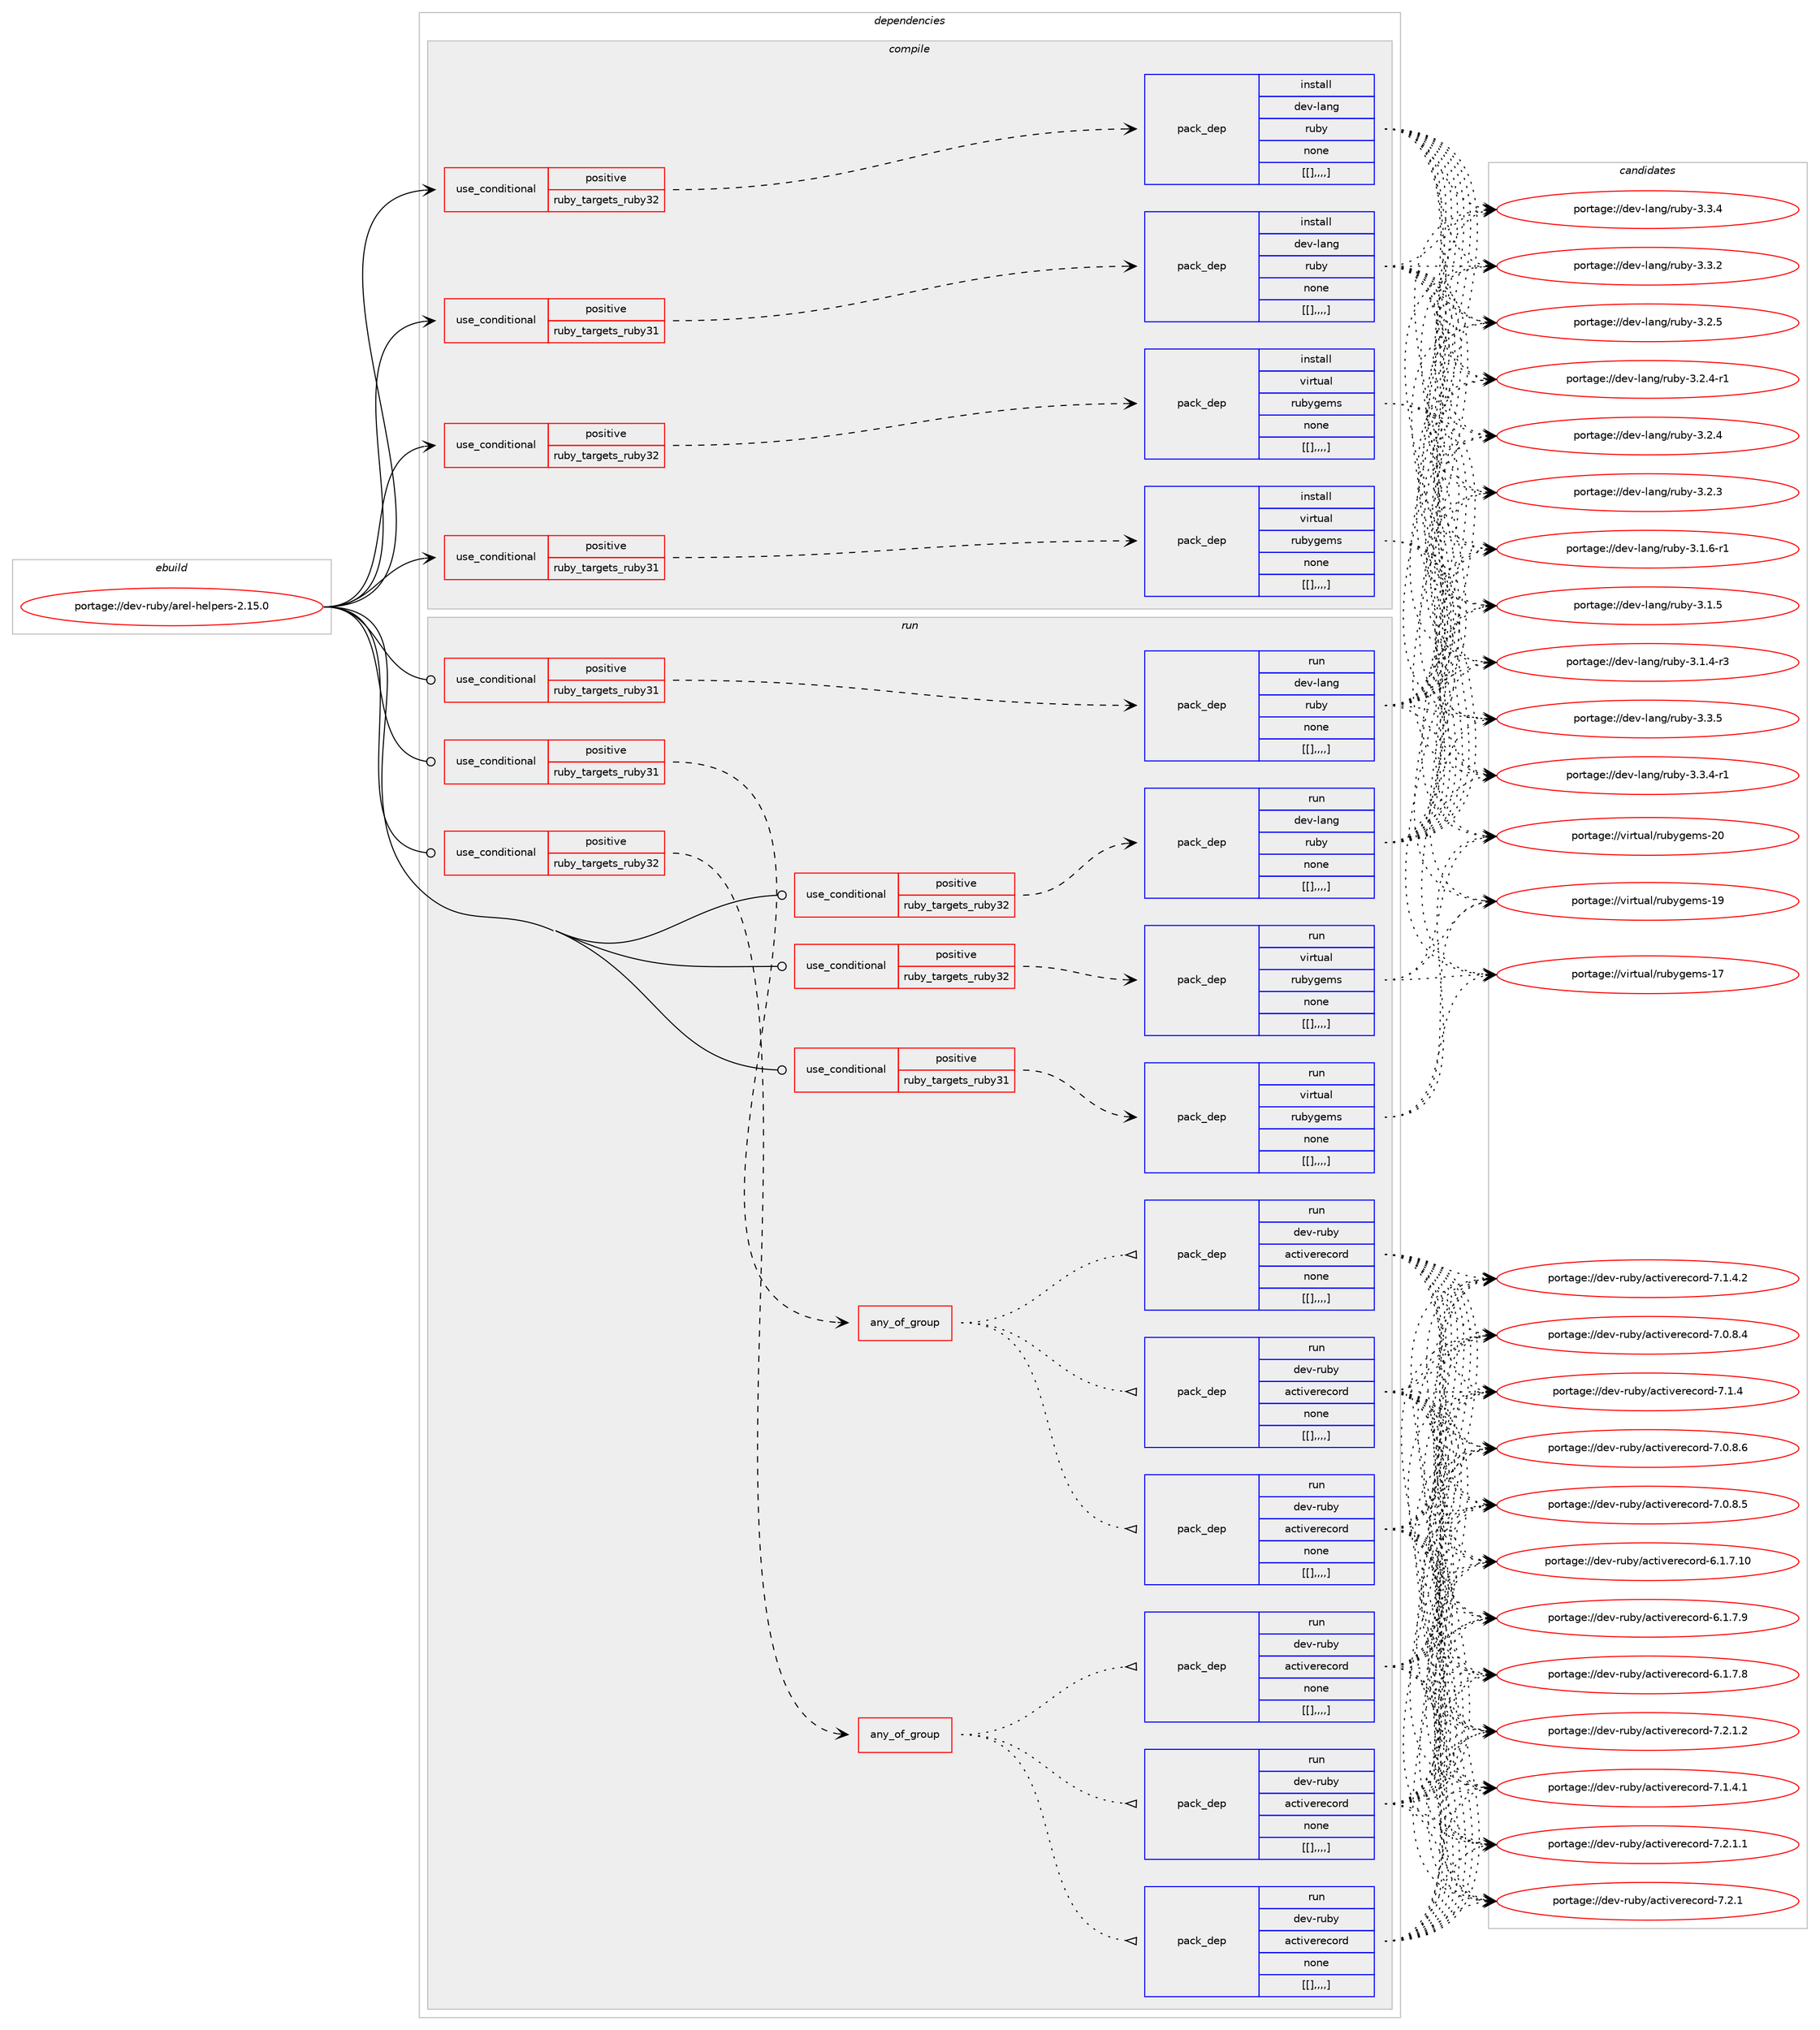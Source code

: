 digraph prolog {

# *************
# Graph options
# *************

newrank=true;
concentrate=true;
compound=true;
graph [rankdir=LR,fontname=Helvetica,fontsize=10,ranksep=1.5];#, ranksep=2.5, nodesep=0.2];
edge  [arrowhead=vee];
node  [fontname=Helvetica,fontsize=10];

# **********
# The ebuild
# **********

subgraph cluster_leftcol {
color=gray;
label=<<i>ebuild</i>>;
id [label="portage://dev-ruby/arel-helpers-2.15.0", color=red, width=4, href="../dev-ruby/arel-helpers-2.15.0.svg"];
}

# ****************
# The dependencies
# ****************

subgraph cluster_midcol {
color=gray;
label=<<i>dependencies</i>>;
subgraph cluster_compile {
fillcolor="#eeeeee";
style=filled;
label=<<i>compile</i>>;
subgraph cond48160 {
dependency186361 [label=<<TABLE BORDER="0" CELLBORDER="1" CELLSPACING="0" CELLPADDING="4"><TR><TD ROWSPAN="3" CELLPADDING="10">use_conditional</TD></TR><TR><TD>positive</TD></TR><TR><TD>ruby_targets_ruby31</TD></TR></TABLE>>, shape=none, color=red];
subgraph pack136830 {
dependency186384 [label=<<TABLE BORDER="0" CELLBORDER="1" CELLSPACING="0" CELLPADDING="4" WIDTH="220"><TR><TD ROWSPAN="6" CELLPADDING="30">pack_dep</TD></TR><TR><TD WIDTH="110">install</TD></TR><TR><TD>dev-lang</TD></TR><TR><TD>ruby</TD></TR><TR><TD>none</TD></TR><TR><TD>[[],,,,]</TD></TR></TABLE>>, shape=none, color=blue];
}
dependency186361:e -> dependency186384:w [weight=20,style="dashed",arrowhead="vee"];
}
id:e -> dependency186361:w [weight=20,style="solid",arrowhead="vee"];
subgraph cond48178 {
dependency186388 [label=<<TABLE BORDER="0" CELLBORDER="1" CELLSPACING="0" CELLPADDING="4"><TR><TD ROWSPAN="3" CELLPADDING="10">use_conditional</TD></TR><TR><TD>positive</TD></TR><TR><TD>ruby_targets_ruby31</TD></TR></TABLE>>, shape=none, color=red];
subgraph pack136851 {
dependency186404 [label=<<TABLE BORDER="0" CELLBORDER="1" CELLSPACING="0" CELLPADDING="4" WIDTH="220"><TR><TD ROWSPAN="6" CELLPADDING="30">pack_dep</TD></TR><TR><TD WIDTH="110">install</TD></TR><TR><TD>virtual</TD></TR><TR><TD>rubygems</TD></TR><TR><TD>none</TD></TR><TR><TD>[[],,,,]</TD></TR></TABLE>>, shape=none, color=blue];
}
dependency186388:e -> dependency186404:w [weight=20,style="dashed",arrowhead="vee"];
}
id:e -> dependency186388:w [weight=20,style="solid",arrowhead="vee"];
subgraph cond48187 {
dependency186411 [label=<<TABLE BORDER="0" CELLBORDER="1" CELLSPACING="0" CELLPADDING="4"><TR><TD ROWSPAN="3" CELLPADDING="10">use_conditional</TD></TR><TR><TD>positive</TD></TR><TR><TD>ruby_targets_ruby32</TD></TR></TABLE>>, shape=none, color=red];
subgraph pack136895 {
dependency186471 [label=<<TABLE BORDER="0" CELLBORDER="1" CELLSPACING="0" CELLPADDING="4" WIDTH="220"><TR><TD ROWSPAN="6" CELLPADDING="30">pack_dep</TD></TR><TR><TD WIDTH="110">install</TD></TR><TR><TD>dev-lang</TD></TR><TR><TD>ruby</TD></TR><TR><TD>none</TD></TR><TR><TD>[[],,,,]</TD></TR></TABLE>>, shape=none, color=blue];
}
dependency186411:e -> dependency186471:w [weight=20,style="dashed",arrowhead="vee"];
}
id:e -> dependency186411:w [weight=20,style="solid",arrowhead="vee"];
subgraph cond48212 {
dependency186477 [label=<<TABLE BORDER="0" CELLBORDER="1" CELLSPACING="0" CELLPADDING="4"><TR><TD ROWSPAN="3" CELLPADDING="10">use_conditional</TD></TR><TR><TD>positive</TD></TR><TR><TD>ruby_targets_ruby32</TD></TR></TABLE>>, shape=none, color=red];
subgraph pack136901 {
dependency186498 [label=<<TABLE BORDER="0" CELLBORDER="1" CELLSPACING="0" CELLPADDING="4" WIDTH="220"><TR><TD ROWSPAN="6" CELLPADDING="30">pack_dep</TD></TR><TR><TD WIDTH="110">install</TD></TR><TR><TD>virtual</TD></TR><TR><TD>rubygems</TD></TR><TR><TD>none</TD></TR><TR><TD>[[],,,,]</TD></TR></TABLE>>, shape=none, color=blue];
}
dependency186477:e -> dependency186498:w [weight=20,style="dashed",arrowhead="vee"];
}
id:e -> dependency186477:w [weight=20,style="solid",arrowhead="vee"];
}
subgraph cluster_compileandrun {
fillcolor="#eeeeee";
style=filled;
label=<<i>compile and run</i>>;
}
subgraph cluster_run {
fillcolor="#eeeeee";
style=filled;
label=<<i>run</i>>;
subgraph cond48223 {
dependency186508 [label=<<TABLE BORDER="0" CELLBORDER="1" CELLSPACING="0" CELLPADDING="4"><TR><TD ROWSPAN="3" CELLPADDING="10">use_conditional</TD></TR><TR><TD>positive</TD></TR><TR><TD>ruby_targets_ruby31</TD></TR></TABLE>>, shape=none, color=red];
subgraph any1224 {
dependency186576 [label=<<TABLE BORDER="0" CELLBORDER="1" CELLSPACING="0" CELLPADDING="4"><TR><TD CELLPADDING="10">any_of_group</TD></TR></TABLE>>, shape=none, color=red];subgraph pack136949 {
dependency186588 [label=<<TABLE BORDER="0" CELLBORDER="1" CELLSPACING="0" CELLPADDING="4" WIDTH="220"><TR><TD ROWSPAN="6" CELLPADDING="30">pack_dep</TD></TR><TR><TD WIDTH="110">run</TD></TR><TR><TD>dev-ruby</TD></TR><TR><TD>activerecord</TD></TR><TR><TD>none</TD></TR><TR><TD>[[],,,,]</TD></TR></TABLE>>, shape=none, color=blue];
}
dependency186576:e -> dependency186588:w [weight=20,style="dotted",arrowhead="oinv"];
subgraph pack136983 {
dependency186673 [label=<<TABLE BORDER="0" CELLBORDER="1" CELLSPACING="0" CELLPADDING="4" WIDTH="220"><TR><TD ROWSPAN="6" CELLPADDING="30">pack_dep</TD></TR><TR><TD WIDTH="110">run</TD></TR><TR><TD>dev-ruby</TD></TR><TR><TD>activerecord</TD></TR><TR><TD>none</TD></TR><TR><TD>[[],,,,]</TD></TR></TABLE>>, shape=none, color=blue];
}
dependency186576:e -> dependency186673:w [weight=20,style="dotted",arrowhead="oinv"];
subgraph pack137014 {
dependency186677 [label=<<TABLE BORDER="0" CELLBORDER="1" CELLSPACING="0" CELLPADDING="4" WIDTH="220"><TR><TD ROWSPAN="6" CELLPADDING="30">pack_dep</TD></TR><TR><TD WIDTH="110">run</TD></TR><TR><TD>dev-ruby</TD></TR><TR><TD>activerecord</TD></TR><TR><TD>none</TD></TR><TR><TD>[[],,,,]</TD></TR></TABLE>>, shape=none, color=blue];
}
dependency186576:e -> dependency186677:w [weight=20,style="dotted",arrowhead="oinv"];
}
dependency186508:e -> dependency186576:w [weight=20,style="dashed",arrowhead="vee"];
}
id:e -> dependency186508:w [weight=20,style="solid",arrowhead="odot"];
subgraph cond48295 {
dependency186735 [label=<<TABLE BORDER="0" CELLBORDER="1" CELLSPACING="0" CELLPADDING="4"><TR><TD ROWSPAN="3" CELLPADDING="10">use_conditional</TD></TR><TR><TD>positive</TD></TR><TR><TD>ruby_targets_ruby31</TD></TR></TABLE>>, shape=none, color=red];
subgraph pack137047 {
dependency186740 [label=<<TABLE BORDER="0" CELLBORDER="1" CELLSPACING="0" CELLPADDING="4" WIDTH="220"><TR><TD ROWSPAN="6" CELLPADDING="30">pack_dep</TD></TR><TR><TD WIDTH="110">run</TD></TR><TR><TD>dev-lang</TD></TR><TR><TD>ruby</TD></TR><TR><TD>none</TD></TR><TR><TD>[[],,,,]</TD></TR></TABLE>>, shape=none, color=blue];
}
dependency186735:e -> dependency186740:w [weight=20,style="dashed",arrowhead="vee"];
}
id:e -> dependency186735:w [weight=20,style="solid",arrowhead="odot"];
subgraph cond48327 {
dependency186759 [label=<<TABLE BORDER="0" CELLBORDER="1" CELLSPACING="0" CELLPADDING="4"><TR><TD ROWSPAN="3" CELLPADDING="10">use_conditional</TD></TR><TR><TD>positive</TD></TR><TR><TD>ruby_targets_ruby31</TD></TR></TABLE>>, shape=none, color=red];
subgraph pack137061 {
dependency186774 [label=<<TABLE BORDER="0" CELLBORDER="1" CELLSPACING="0" CELLPADDING="4" WIDTH="220"><TR><TD ROWSPAN="6" CELLPADDING="30">pack_dep</TD></TR><TR><TD WIDTH="110">run</TD></TR><TR><TD>virtual</TD></TR><TR><TD>rubygems</TD></TR><TR><TD>none</TD></TR><TR><TD>[[],,,,]</TD></TR></TABLE>>, shape=none, color=blue];
}
dependency186759:e -> dependency186774:w [weight=20,style="dashed",arrowhead="vee"];
}
id:e -> dependency186759:w [weight=20,style="solid",arrowhead="odot"];
subgraph cond48339 {
dependency186827 [label=<<TABLE BORDER="0" CELLBORDER="1" CELLSPACING="0" CELLPADDING="4"><TR><TD ROWSPAN="3" CELLPADDING="10">use_conditional</TD></TR><TR><TD>positive</TD></TR><TR><TD>ruby_targets_ruby32</TD></TR></TABLE>>, shape=none, color=red];
subgraph any1227 {
dependency186865 [label=<<TABLE BORDER="0" CELLBORDER="1" CELLSPACING="0" CELLPADDING="4"><TR><TD CELLPADDING="10">any_of_group</TD></TR></TABLE>>, shape=none, color=red];subgraph pack137121 {
dependency186868 [label=<<TABLE BORDER="0" CELLBORDER="1" CELLSPACING="0" CELLPADDING="4" WIDTH="220"><TR><TD ROWSPAN="6" CELLPADDING="30">pack_dep</TD></TR><TR><TD WIDTH="110">run</TD></TR><TR><TD>dev-ruby</TD></TR><TR><TD>activerecord</TD></TR><TR><TD>none</TD></TR><TR><TD>[[],,,,]</TD></TR></TABLE>>, shape=none, color=blue];
}
dependency186865:e -> dependency186868:w [weight=20,style="dotted",arrowhead="oinv"];
subgraph pack137130 {
dependency186977 [label=<<TABLE BORDER="0" CELLBORDER="1" CELLSPACING="0" CELLPADDING="4" WIDTH="220"><TR><TD ROWSPAN="6" CELLPADDING="30">pack_dep</TD></TR><TR><TD WIDTH="110">run</TD></TR><TR><TD>dev-ruby</TD></TR><TR><TD>activerecord</TD></TR><TR><TD>none</TD></TR><TR><TD>[[],,,,]</TD></TR></TABLE>>, shape=none, color=blue];
}
dependency186865:e -> dependency186977:w [weight=20,style="dotted",arrowhead="oinv"];
subgraph pack137182 {
dependency186984 [label=<<TABLE BORDER="0" CELLBORDER="1" CELLSPACING="0" CELLPADDING="4" WIDTH="220"><TR><TD ROWSPAN="6" CELLPADDING="30">pack_dep</TD></TR><TR><TD WIDTH="110">run</TD></TR><TR><TD>dev-ruby</TD></TR><TR><TD>activerecord</TD></TR><TR><TD>none</TD></TR><TR><TD>[[],,,,]</TD></TR></TABLE>>, shape=none, color=blue];
}
dependency186865:e -> dependency186984:w [weight=20,style="dotted",arrowhead="oinv"];
}
dependency186827:e -> dependency186865:w [weight=20,style="dashed",arrowhead="vee"];
}
id:e -> dependency186827:w [weight=20,style="solid",arrowhead="odot"];
subgraph cond48432 {
dependency186988 [label=<<TABLE BORDER="0" CELLBORDER="1" CELLSPACING="0" CELLPADDING="4"><TR><TD ROWSPAN="3" CELLPADDING="10">use_conditional</TD></TR><TR><TD>positive</TD></TR><TR><TD>ruby_targets_ruby32</TD></TR></TABLE>>, shape=none, color=red];
subgraph pack137214 {
dependency187070 [label=<<TABLE BORDER="0" CELLBORDER="1" CELLSPACING="0" CELLPADDING="4" WIDTH="220"><TR><TD ROWSPAN="6" CELLPADDING="30">pack_dep</TD></TR><TR><TD WIDTH="110">run</TD></TR><TR><TD>dev-lang</TD></TR><TR><TD>ruby</TD></TR><TR><TD>none</TD></TR><TR><TD>[[],,,,]</TD></TR></TABLE>>, shape=none, color=blue];
}
dependency186988:e -> dependency187070:w [weight=20,style="dashed",arrowhead="vee"];
}
id:e -> dependency186988:w [weight=20,style="solid",arrowhead="odot"];
subgraph cond48468 {
dependency187112 [label=<<TABLE BORDER="0" CELLBORDER="1" CELLSPACING="0" CELLPADDING="4"><TR><TD ROWSPAN="3" CELLPADDING="10">use_conditional</TD></TR><TR><TD>positive</TD></TR><TR><TD>ruby_targets_ruby32</TD></TR></TABLE>>, shape=none, color=red];
subgraph pack137254 {
dependency187115 [label=<<TABLE BORDER="0" CELLBORDER="1" CELLSPACING="0" CELLPADDING="4" WIDTH="220"><TR><TD ROWSPAN="6" CELLPADDING="30">pack_dep</TD></TR><TR><TD WIDTH="110">run</TD></TR><TR><TD>virtual</TD></TR><TR><TD>rubygems</TD></TR><TR><TD>none</TD></TR><TR><TD>[[],,,,]</TD></TR></TABLE>>, shape=none, color=blue];
}
dependency187112:e -> dependency187115:w [weight=20,style="dashed",arrowhead="vee"];
}
id:e -> dependency187112:w [weight=20,style="solid",arrowhead="odot"];
}
}

# **************
# The candidates
# **************

subgraph cluster_choices {
rank=same;
color=gray;
label=<<i>candidates</i>>;

subgraph choice136726 {
color=black;
nodesep=1;
choice10010111845108971101034711411798121455146514653 [label="portage://dev-lang/ruby-3.3.5", color=red, width=4,href="../dev-lang/ruby-3.3.5.svg"];
choice100101118451089711010347114117981214551465146524511449 [label="portage://dev-lang/ruby-3.3.4-r1", color=red, width=4,href="../dev-lang/ruby-3.3.4-r1.svg"];
choice10010111845108971101034711411798121455146514652 [label="portage://dev-lang/ruby-3.3.4", color=red, width=4,href="../dev-lang/ruby-3.3.4.svg"];
choice10010111845108971101034711411798121455146514650 [label="portage://dev-lang/ruby-3.3.2", color=red, width=4,href="../dev-lang/ruby-3.3.2.svg"];
choice10010111845108971101034711411798121455146504653 [label="portage://dev-lang/ruby-3.2.5", color=red, width=4,href="../dev-lang/ruby-3.2.5.svg"];
choice100101118451089711010347114117981214551465046524511449 [label="portage://dev-lang/ruby-3.2.4-r1", color=red, width=4,href="../dev-lang/ruby-3.2.4-r1.svg"];
choice10010111845108971101034711411798121455146504652 [label="portage://dev-lang/ruby-3.2.4", color=red, width=4,href="../dev-lang/ruby-3.2.4.svg"];
choice10010111845108971101034711411798121455146504651 [label="portage://dev-lang/ruby-3.2.3", color=red, width=4,href="../dev-lang/ruby-3.2.3.svg"];
choice100101118451089711010347114117981214551464946544511449 [label="portage://dev-lang/ruby-3.1.6-r1", color=red, width=4,href="../dev-lang/ruby-3.1.6-r1.svg"];
choice10010111845108971101034711411798121455146494653 [label="portage://dev-lang/ruby-3.1.5", color=red, width=4,href="../dev-lang/ruby-3.1.5.svg"];
choice100101118451089711010347114117981214551464946524511451 [label="portage://dev-lang/ruby-3.1.4-r3", color=red, width=4,href="../dev-lang/ruby-3.1.4-r3.svg"];
dependency186384:e -> choice10010111845108971101034711411798121455146514653:w [style=dotted,weight="100"];
dependency186384:e -> choice100101118451089711010347114117981214551465146524511449:w [style=dotted,weight="100"];
dependency186384:e -> choice10010111845108971101034711411798121455146514652:w [style=dotted,weight="100"];
dependency186384:e -> choice10010111845108971101034711411798121455146514650:w [style=dotted,weight="100"];
dependency186384:e -> choice10010111845108971101034711411798121455146504653:w [style=dotted,weight="100"];
dependency186384:e -> choice100101118451089711010347114117981214551465046524511449:w [style=dotted,weight="100"];
dependency186384:e -> choice10010111845108971101034711411798121455146504652:w [style=dotted,weight="100"];
dependency186384:e -> choice10010111845108971101034711411798121455146504651:w [style=dotted,weight="100"];
dependency186384:e -> choice100101118451089711010347114117981214551464946544511449:w [style=dotted,weight="100"];
dependency186384:e -> choice10010111845108971101034711411798121455146494653:w [style=dotted,weight="100"];
dependency186384:e -> choice100101118451089711010347114117981214551464946524511451:w [style=dotted,weight="100"];
}
subgraph choice136765 {
color=black;
nodesep=1;
choice118105114116117971084711411798121103101109115455048 [label="portage://virtual/rubygems-20", color=red, width=4,href="../virtual/rubygems-20.svg"];
choice118105114116117971084711411798121103101109115454957 [label="portage://virtual/rubygems-19", color=red, width=4,href="../virtual/rubygems-19.svg"];
choice118105114116117971084711411798121103101109115454955 [label="portage://virtual/rubygems-17", color=red, width=4,href="../virtual/rubygems-17.svg"];
dependency186404:e -> choice118105114116117971084711411798121103101109115455048:w [style=dotted,weight="100"];
dependency186404:e -> choice118105114116117971084711411798121103101109115454957:w [style=dotted,weight="100"];
dependency186404:e -> choice118105114116117971084711411798121103101109115454955:w [style=dotted,weight="100"];
}
subgraph choice136768 {
color=black;
nodesep=1;
choice10010111845108971101034711411798121455146514653 [label="portage://dev-lang/ruby-3.3.5", color=red, width=4,href="../dev-lang/ruby-3.3.5.svg"];
choice100101118451089711010347114117981214551465146524511449 [label="portage://dev-lang/ruby-3.3.4-r1", color=red, width=4,href="../dev-lang/ruby-3.3.4-r1.svg"];
choice10010111845108971101034711411798121455146514652 [label="portage://dev-lang/ruby-3.3.4", color=red, width=4,href="../dev-lang/ruby-3.3.4.svg"];
choice10010111845108971101034711411798121455146514650 [label="portage://dev-lang/ruby-3.3.2", color=red, width=4,href="../dev-lang/ruby-3.3.2.svg"];
choice10010111845108971101034711411798121455146504653 [label="portage://dev-lang/ruby-3.2.5", color=red, width=4,href="../dev-lang/ruby-3.2.5.svg"];
choice100101118451089711010347114117981214551465046524511449 [label="portage://dev-lang/ruby-3.2.4-r1", color=red, width=4,href="../dev-lang/ruby-3.2.4-r1.svg"];
choice10010111845108971101034711411798121455146504652 [label="portage://dev-lang/ruby-3.2.4", color=red, width=4,href="../dev-lang/ruby-3.2.4.svg"];
choice10010111845108971101034711411798121455146504651 [label="portage://dev-lang/ruby-3.2.3", color=red, width=4,href="../dev-lang/ruby-3.2.3.svg"];
choice100101118451089711010347114117981214551464946544511449 [label="portage://dev-lang/ruby-3.1.6-r1", color=red, width=4,href="../dev-lang/ruby-3.1.6-r1.svg"];
choice10010111845108971101034711411798121455146494653 [label="portage://dev-lang/ruby-3.1.5", color=red, width=4,href="../dev-lang/ruby-3.1.5.svg"];
choice100101118451089711010347114117981214551464946524511451 [label="portage://dev-lang/ruby-3.1.4-r3", color=red, width=4,href="../dev-lang/ruby-3.1.4-r3.svg"];
dependency186471:e -> choice10010111845108971101034711411798121455146514653:w [style=dotted,weight="100"];
dependency186471:e -> choice100101118451089711010347114117981214551465146524511449:w [style=dotted,weight="100"];
dependency186471:e -> choice10010111845108971101034711411798121455146514652:w [style=dotted,weight="100"];
dependency186471:e -> choice10010111845108971101034711411798121455146514650:w [style=dotted,weight="100"];
dependency186471:e -> choice10010111845108971101034711411798121455146504653:w [style=dotted,weight="100"];
dependency186471:e -> choice100101118451089711010347114117981214551465046524511449:w [style=dotted,weight="100"];
dependency186471:e -> choice10010111845108971101034711411798121455146504652:w [style=dotted,weight="100"];
dependency186471:e -> choice10010111845108971101034711411798121455146504651:w [style=dotted,weight="100"];
dependency186471:e -> choice100101118451089711010347114117981214551464946544511449:w [style=dotted,weight="100"];
dependency186471:e -> choice10010111845108971101034711411798121455146494653:w [style=dotted,weight="100"];
dependency186471:e -> choice100101118451089711010347114117981214551464946524511451:w [style=dotted,weight="100"];
}
subgraph choice136799 {
color=black;
nodesep=1;
choice118105114116117971084711411798121103101109115455048 [label="portage://virtual/rubygems-20", color=red, width=4,href="../virtual/rubygems-20.svg"];
choice118105114116117971084711411798121103101109115454957 [label="portage://virtual/rubygems-19", color=red, width=4,href="../virtual/rubygems-19.svg"];
choice118105114116117971084711411798121103101109115454955 [label="portage://virtual/rubygems-17", color=red, width=4,href="../virtual/rubygems-17.svg"];
dependency186498:e -> choice118105114116117971084711411798121103101109115455048:w [style=dotted,weight="100"];
dependency186498:e -> choice118105114116117971084711411798121103101109115454957:w [style=dotted,weight="100"];
dependency186498:e -> choice118105114116117971084711411798121103101109115454955:w [style=dotted,weight="100"];
}
subgraph choice136815 {
color=black;
nodesep=1;
choice1001011184511411798121479799116105118101114101991111141004555465046494650 [label="portage://dev-ruby/activerecord-7.2.1.2", color=red, width=4,href="../dev-ruby/activerecord-7.2.1.2.svg"];
choice1001011184511411798121479799116105118101114101991111141004555465046494649 [label="portage://dev-ruby/activerecord-7.2.1.1", color=red, width=4,href="../dev-ruby/activerecord-7.2.1.1.svg"];
choice100101118451141179812147979911610511810111410199111114100455546504649 [label="portage://dev-ruby/activerecord-7.2.1", color=red, width=4,href="../dev-ruby/activerecord-7.2.1.svg"];
choice1001011184511411798121479799116105118101114101991111141004555464946524650 [label="portage://dev-ruby/activerecord-7.1.4.2", color=red, width=4,href="../dev-ruby/activerecord-7.1.4.2.svg"];
choice1001011184511411798121479799116105118101114101991111141004555464946524649 [label="portage://dev-ruby/activerecord-7.1.4.1", color=red, width=4,href="../dev-ruby/activerecord-7.1.4.1.svg"];
choice100101118451141179812147979911610511810111410199111114100455546494652 [label="portage://dev-ruby/activerecord-7.1.4", color=red, width=4,href="../dev-ruby/activerecord-7.1.4.svg"];
choice1001011184511411798121479799116105118101114101991111141004555464846564654 [label="portage://dev-ruby/activerecord-7.0.8.6", color=red, width=4,href="../dev-ruby/activerecord-7.0.8.6.svg"];
choice1001011184511411798121479799116105118101114101991111141004555464846564653 [label="portage://dev-ruby/activerecord-7.0.8.5", color=red, width=4,href="../dev-ruby/activerecord-7.0.8.5.svg"];
choice1001011184511411798121479799116105118101114101991111141004555464846564652 [label="portage://dev-ruby/activerecord-7.0.8.4", color=red, width=4,href="../dev-ruby/activerecord-7.0.8.4.svg"];
choice100101118451141179812147979911610511810111410199111114100455446494655464948 [label="portage://dev-ruby/activerecord-6.1.7.10", color=red, width=4,href="../dev-ruby/activerecord-6.1.7.10.svg"];
choice1001011184511411798121479799116105118101114101991111141004554464946554657 [label="portage://dev-ruby/activerecord-6.1.7.9", color=red, width=4,href="../dev-ruby/activerecord-6.1.7.9.svg"];
choice1001011184511411798121479799116105118101114101991111141004554464946554656 [label="portage://dev-ruby/activerecord-6.1.7.8", color=red, width=4,href="../dev-ruby/activerecord-6.1.7.8.svg"];
dependency186588:e -> choice1001011184511411798121479799116105118101114101991111141004555465046494650:w [style=dotted,weight="100"];
dependency186588:e -> choice1001011184511411798121479799116105118101114101991111141004555465046494649:w [style=dotted,weight="100"];
dependency186588:e -> choice100101118451141179812147979911610511810111410199111114100455546504649:w [style=dotted,weight="100"];
dependency186588:e -> choice1001011184511411798121479799116105118101114101991111141004555464946524650:w [style=dotted,weight="100"];
dependency186588:e -> choice1001011184511411798121479799116105118101114101991111141004555464946524649:w [style=dotted,weight="100"];
dependency186588:e -> choice100101118451141179812147979911610511810111410199111114100455546494652:w [style=dotted,weight="100"];
dependency186588:e -> choice1001011184511411798121479799116105118101114101991111141004555464846564654:w [style=dotted,weight="100"];
dependency186588:e -> choice1001011184511411798121479799116105118101114101991111141004555464846564653:w [style=dotted,weight="100"];
dependency186588:e -> choice1001011184511411798121479799116105118101114101991111141004555464846564652:w [style=dotted,weight="100"];
dependency186588:e -> choice100101118451141179812147979911610511810111410199111114100455446494655464948:w [style=dotted,weight="100"];
dependency186588:e -> choice1001011184511411798121479799116105118101114101991111141004554464946554657:w [style=dotted,weight="100"];
dependency186588:e -> choice1001011184511411798121479799116105118101114101991111141004554464946554656:w [style=dotted,weight="100"];
}
subgraph choice136822 {
color=black;
nodesep=1;
choice1001011184511411798121479799116105118101114101991111141004555465046494650 [label="portage://dev-ruby/activerecord-7.2.1.2", color=red, width=4,href="../dev-ruby/activerecord-7.2.1.2.svg"];
choice1001011184511411798121479799116105118101114101991111141004555465046494649 [label="portage://dev-ruby/activerecord-7.2.1.1", color=red, width=4,href="../dev-ruby/activerecord-7.2.1.1.svg"];
choice100101118451141179812147979911610511810111410199111114100455546504649 [label="portage://dev-ruby/activerecord-7.2.1", color=red, width=4,href="../dev-ruby/activerecord-7.2.1.svg"];
choice1001011184511411798121479799116105118101114101991111141004555464946524650 [label="portage://dev-ruby/activerecord-7.1.4.2", color=red, width=4,href="../dev-ruby/activerecord-7.1.4.2.svg"];
choice1001011184511411798121479799116105118101114101991111141004555464946524649 [label="portage://dev-ruby/activerecord-7.1.4.1", color=red, width=4,href="../dev-ruby/activerecord-7.1.4.1.svg"];
choice100101118451141179812147979911610511810111410199111114100455546494652 [label="portage://dev-ruby/activerecord-7.1.4", color=red, width=4,href="../dev-ruby/activerecord-7.1.4.svg"];
choice1001011184511411798121479799116105118101114101991111141004555464846564654 [label="portage://dev-ruby/activerecord-7.0.8.6", color=red, width=4,href="../dev-ruby/activerecord-7.0.8.6.svg"];
choice1001011184511411798121479799116105118101114101991111141004555464846564653 [label="portage://dev-ruby/activerecord-7.0.8.5", color=red, width=4,href="../dev-ruby/activerecord-7.0.8.5.svg"];
choice1001011184511411798121479799116105118101114101991111141004555464846564652 [label="portage://dev-ruby/activerecord-7.0.8.4", color=red, width=4,href="../dev-ruby/activerecord-7.0.8.4.svg"];
choice100101118451141179812147979911610511810111410199111114100455446494655464948 [label="portage://dev-ruby/activerecord-6.1.7.10", color=red, width=4,href="../dev-ruby/activerecord-6.1.7.10.svg"];
choice1001011184511411798121479799116105118101114101991111141004554464946554657 [label="portage://dev-ruby/activerecord-6.1.7.9", color=red, width=4,href="../dev-ruby/activerecord-6.1.7.9.svg"];
choice1001011184511411798121479799116105118101114101991111141004554464946554656 [label="portage://dev-ruby/activerecord-6.1.7.8", color=red, width=4,href="../dev-ruby/activerecord-6.1.7.8.svg"];
dependency186673:e -> choice1001011184511411798121479799116105118101114101991111141004555465046494650:w [style=dotted,weight="100"];
dependency186673:e -> choice1001011184511411798121479799116105118101114101991111141004555465046494649:w [style=dotted,weight="100"];
dependency186673:e -> choice100101118451141179812147979911610511810111410199111114100455546504649:w [style=dotted,weight="100"];
dependency186673:e -> choice1001011184511411798121479799116105118101114101991111141004555464946524650:w [style=dotted,weight="100"];
dependency186673:e -> choice1001011184511411798121479799116105118101114101991111141004555464946524649:w [style=dotted,weight="100"];
dependency186673:e -> choice100101118451141179812147979911610511810111410199111114100455546494652:w [style=dotted,weight="100"];
dependency186673:e -> choice1001011184511411798121479799116105118101114101991111141004555464846564654:w [style=dotted,weight="100"];
dependency186673:e -> choice1001011184511411798121479799116105118101114101991111141004555464846564653:w [style=dotted,weight="100"];
dependency186673:e -> choice1001011184511411798121479799116105118101114101991111141004555464846564652:w [style=dotted,weight="100"];
dependency186673:e -> choice100101118451141179812147979911610511810111410199111114100455446494655464948:w [style=dotted,weight="100"];
dependency186673:e -> choice1001011184511411798121479799116105118101114101991111141004554464946554657:w [style=dotted,weight="100"];
dependency186673:e -> choice1001011184511411798121479799116105118101114101991111141004554464946554656:w [style=dotted,weight="100"];
}
subgraph choice136830 {
color=black;
nodesep=1;
choice1001011184511411798121479799116105118101114101991111141004555465046494650 [label="portage://dev-ruby/activerecord-7.2.1.2", color=red, width=4,href="../dev-ruby/activerecord-7.2.1.2.svg"];
choice1001011184511411798121479799116105118101114101991111141004555465046494649 [label="portage://dev-ruby/activerecord-7.2.1.1", color=red, width=4,href="../dev-ruby/activerecord-7.2.1.1.svg"];
choice100101118451141179812147979911610511810111410199111114100455546504649 [label="portage://dev-ruby/activerecord-7.2.1", color=red, width=4,href="../dev-ruby/activerecord-7.2.1.svg"];
choice1001011184511411798121479799116105118101114101991111141004555464946524650 [label="portage://dev-ruby/activerecord-7.1.4.2", color=red, width=4,href="../dev-ruby/activerecord-7.1.4.2.svg"];
choice1001011184511411798121479799116105118101114101991111141004555464946524649 [label="portage://dev-ruby/activerecord-7.1.4.1", color=red, width=4,href="../dev-ruby/activerecord-7.1.4.1.svg"];
choice100101118451141179812147979911610511810111410199111114100455546494652 [label="portage://dev-ruby/activerecord-7.1.4", color=red, width=4,href="../dev-ruby/activerecord-7.1.4.svg"];
choice1001011184511411798121479799116105118101114101991111141004555464846564654 [label="portage://dev-ruby/activerecord-7.0.8.6", color=red, width=4,href="../dev-ruby/activerecord-7.0.8.6.svg"];
choice1001011184511411798121479799116105118101114101991111141004555464846564653 [label="portage://dev-ruby/activerecord-7.0.8.5", color=red, width=4,href="../dev-ruby/activerecord-7.0.8.5.svg"];
choice1001011184511411798121479799116105118101114101991111141004555464846564652 [label="portage://dev-ruby/activerecord-7.0.8.4", color=red, width=4,href="../dev-ruby/activerecord-7.0.8.4.svg"];
choice100101118451141179812147979911610511810111410199111114100455446494655464948 [label="portage://dev-ruby/activerecord-6.1.7.10", color=red, width=4,href="../dev-ruby/activerecord-6.1.7.10.svg"];
choice1001011184511411798121479799116105118101114101991111141004554464946554657 [label="portage://dev-ruby/activerecord-6.1.7.9", color=red, width=4,href="../dev-ruby/activerecord-6.1.7.9.svg"];
choice1001011184511411798121479799116105118101114101991111141004554464946554656 [label="portage://dev-ruby/activerecord-6.1.7.8", color=red, width=4,href="../dev-ruby/activerecord-6.1.7.8.svg"];
dependency186677:e -> choice1001011184511411798121479799116105118101114101991111141004555465046494650:w [style=dotted,weight="100"];
dependency186677:e -> choice1001011184511411798121479799116105118101114101991111141004555465046494649:w [style=dotted,weight="100"];
dependency186677:e -> choice100101118451141179812147979911610511810111410199111114100455546504649:w [style=dotted,weight="100"];
dependency186677:e -> choice1001011184511411798121479799116105118101114101991111141004555464946524650:w [style=dotted,weight="100"];
dependency186677:e -> choice1001011184511411798121479799116105118101114101991111141004555464946524649:w [style=dotted,weight="100"];
dependency186677:e -> choice100101118451141179812147979911610511810111410199111114100455546494652:w [style=dotted,weight="100"];
dependency186677:e -> choice1001011184511411798121479799116105118101114101991111141004555464846564654:w [style=dotted,weight="100"];
dependency186677:e -> choice1001011184511411798121479799116105118101114101991111141004555464846564653:w [style=dotted,weight="100"];
dependency186677:e -> choice1001011184511411798121479799116105118101114101991111141004555464846564652:w [style=dotted,weight="100"];
dependency186677:e -> choice100101118451141179812147979911610511810111410199111114100455446494655464948:w [style=dotted,weight="100"];
dependency186677:e -> choice1001011184511411798121479799116105118101114101991111141004554464946554657:w [style=dotted,weight="100"];
dependency186677:e -> choice1001011184511411798121479799116105118101114101991111141004554464946554656:w [style=dotted,weight="100"];
}
subgraph choice136838 {
color=black;
nodesep=1;
choice10010111845108971101034711411798121455146514653 [label="portage://dev-lang/ruby-3.3.5", color=red, width=4,href="../dev-lang/ruby-3.3.5.svg"];
choice100101118451089711010347114117981214551465146524511449 [label="portage://dev-lang/ruby-3.3.4-r1", color=red, width=4,href="../dev-lang/ruby-3.3.4-r1.svg"];
choice10010111845108971101034711411798121455146514652 [label="portage://dev-lang/ruby-3.3.4", color=red, width=4,href="../dev-lang/ruby-3.3.4.svg"];
choice10010111845108971101034711411798121455146514650 [label="portage://dev-lang/ruby-3.3.2", color=red, width=4,href="../dev-lang/ruby-3.3.2.svg"];
choice10010111845108971101034711411798121455146504653 [label="portage://dev-lang/ruby-3.2.5", color=red, width=4,href="../dev-lang/ruby-3.2.5.svg"];
choice100101118451089711010347114117981214551465046524511449 [label="portage://dev-lang/ruby-3.2.4-r1", color=red, width=4,href="../dev-lang/ruby-3.2.4-r1.svg"];
choice10010111845108971101034711411798121455146504652 [label="portage://dev-lang/ruby-3.2.4", color=red, width=4,href="../dev-lang/ruby-3.2.4.svg"];
choice10010111845108971101034711411798121455146504651 [label="portage://dev-lang/ruby-3.2.3", color=red, width=4,href="../dev-lang/ruby-3.2.3.svg"];
choice100101118451089711010347114117981214551464946544511449 [label="portage://dev-lang/ruby-3.1.6-r1", color=red, width=4,href="../dev-lang/ruby-3.1.6-r1.svg"];
choice10010111845108971101034711411798121455146494653 [label="portage://dev-lang/ruby-3.1.5", color=red, width=4,href="../dev-lang/ruby-3.1.5.svg"];
choice100101118451089711010347114117981214551464946524511451 [label="portage://dev-lang/ruby-3.1.4-r3", color=red, width=4,href="../dev-lang/ruby-3.1.4-r3.svg"];
dependency186740:e -> choice10010111845108971101034711411798121455146514653:w [style=dotted,weight="100"];
dependency186740:e -> choice100101118451089711010347114117981214551465146524511449:w [style=dotted,weight="100"];
dependency186740:e -> choice10010111845108971101034711411798121455146514652:w [style=dotted,weight="100"];
dependency186740:e -> choice10010111845108971101034711411798121455146514650:w [style=dotted,weight="100"];
dependency186740:e -> choice10010111845108971101034711411798121455146504653:w [style=dotted,weight="100"];
dependency186740:e -> choice100101118451089711010347114117981214551465046524511449:w [style=dotted,weight="100"];
dependency186740:e -> choice10010111845108971101034711411798121455146504652:w [style=dotted,weight="100"];
dependency186740:e -> choice10010111845108971101034711411798121455146504651:w [style=dotted,weight="100"];
dependency186740:e -> choice100101118451089711010347114117981214551464946544511449:w [style=dotted,weight="100"];
dependency186740:e -> choice10010111845108971101034711411798121455146494653:w [style=dotted,weight="100"];
dependency186740:e -> choice100101118451089711010347114117981214551464946524511451:w [style=dotted,weight="100"];
}
subgraph choice136842 {
color=black;
nodesep=1;
choice118105114116117971084711411798121103101109115455048 [label="portage://virtual/rubygems-20", color=red, width=4,href="../virtual/rubygems-20.svg"];
choice118105114116117971084711411798121103101109115454957 [label="portage://virtual/rubygems-19", color=red, width=4,href="../virtual/rubygems-19.svg"];
choice118105114116117971084711411798121103101109115454955 [label="portage://virtual/rubygems-17", color=red, width=4,href="../virtual/rubygems-17.svg"];
dependency186774:e -> choice118105114116117971084711411798121103101109115455048:w [style=dotted,weight="100"];
dependency186774:e -> choice118105114116117971084711411798121103101109115454957:w [style=dotted,weight="100"];
dependency186774:e -> choice118105114116117971084711411798121103101109115454955:w [style=dotted,weight="100"];
}
subgraph choice136844 {
color=black;
nodesep=1;
choice1001011184511411798121479799116105118101114101991111141004555465046494650 [label="portage://dev-ruby/activerecord-7.2.1.2", color=red, width=4,href="../dev-ruby/activerecord-7.2.1.2.svg"];
choice1001011184511411798121479799116105118101114101991111141004555465046494649 [label="portage://dev-ruby/activerecord-7.2.1.1", color=red, width=4,href="../dev-ruby/activerecord-7.2.1.1.svg"];
choice100101118451141179812147979911610511810111410199111114100455546504649 [label="portage://dev-ruby/activerecord-7.2.1", color=red, width=4,href="../dev-ruby/activerecord-7.2.1.svg"];
choice1001011184511411798121479799116105118101114101991111141004555464946524650 [label="portage://dev-ruby/activerecord-7.1.4.2", color=red, width=4,href="../dev-ruby/activerecord-7.1.4.2.svg"];
choice1001011184511411798121479799116105118101114101991111141004555464946524649 [label="portage://dev-ruby/activerecord-7.1.4.1", color=red, width=4,href="../dev-ruby/activerecord-7.1.4.1.svg"];
choice100101118451141179812147979911610511810111410199111114100455546494652 [label="portage://dev-ruby/activerecord-7.1.4", color=red, width=4,href="../dev-ruby/activerecord-7.1.4.svg"];
choice1001011184511411798121479799116105118101114101991111141004555464846564654 [label="portage://dev-ruby/activerecord-7.0.8.6", color=red, width=4,href="../dev-ruby/activerecord-7.0.8.6.svg"];
choice1001011184511411798121479799116105118101114101991111141004555464846564653 [label="portage://dev-ruby/activerecord-7.0.8.5", color=red, width=4,href="../dev-ruby/activerecord-7.0.8.5.svg"];
choice1001011184511411798121479799116105118101114101991111141004555464846564652 [label="portage://dev-ruby/activerecord-7.0.8.4", color=red, width=4,href="../dev-ruby/activerecord-7.0.8.4.svg"];
choice100101118451141179812147979911610511810111410199111114100455446494655464948 [label="portage://dev-ruby/activerecord-6.1.7.10", color=red, width=4,href="../dev-ruby/activerecord-6.1.7.10.svg"];
choice1001011184511411798121479799116105118101114101991111141004554464946554657 [label="portage://dev-ruby/activerecord-6.1.7.9", color=red, width=4,href="../dev-ruby/activerecord-6.1.7.9.svg"];
choice1001011184511411798121479799116105118101114101991111141004554464946554656 [label="portage://dev-ruby/activerecord-6.1.7.8", color=red, width=4,href="../dev-ruby/activerecord-6.1.7.8.svg"];
dependency186868:e -> choice1001011184511411798121479799116105118101114101991111141004555465046494650:w [style=dotted,weight="100"];
dependency186868:e -> choice1001011184511411798121479799116105118101114101991111141004555465046494649:w [style=dotted,weight="100"];
dependency186868:e -> choice100101118451141179812147979911610511810111410199111114100455546504649:w [style=dotted,weight="100"];
dependency186868:e -> choice1001011184511411798121479799116105118101114101991111141004555464946524650:w [style=dotted,weight="100"];
dependency186868:e -> choice1001011184511411798121479799116105118101114101991111141004555464946524649:w [style=dotted,weight="100"];
dependency186868:e -> choice100101118451141179812147979911610511810111410199111114100455546494652:w [style=dotted,weight="100"];
dependency186868:e -> choice1001011184511411798121479799116105118101114101991111141004555464846564654:w [style=dotted,weight="100"];
dependency186868:e -> choice1001011184511411798121479799116105118101114101991111141004555464846564653:w [style=dotted,weight="100"];
dependency186868:e -> choice1001011184511411798121479799116105118101114101991111141004555464846564652:w [style=dotted,weight="100"];
dependency186868:e -> choice100101118451141179812147979911610511810111410199111114100455446494655464948:w [style=dotted,weight="100"];
dependency186868:e -> choice1001011184511411798121479799116105118101114101991111141004554464946554657:w [style=dotted,weight="100"];
dependency186868:e -> choice1001011184511411798121479799116105118101114101991111141004554464946554656:w [style=dotted,weight="100"];
}
subgraph choice136878 {
color=black;
nodesep=1;
choice1001011184511411798121479799116105118101114101991111141004555465046494650 [label="portage://dev-ruby/activerecord-7.2.1.2", color=red, width=4,href="../dev-ruby/activerecord-7.2.1.2.svg"];
choice1001011184511411798121479799116105118101114101991111141004555465046494649 [label="portage://dev-ruby/activerecord-7.2.1.1", color=red, width=4,href="../dev-ruby/activerecord-7.2.1.1.svg"];
choice100101118451141179812147979911610511810111410199111114100455546504649 [label="portage://dev-ruby/activerecord-7.2.1", color=red, width=4,href="../dev-ruby/activerecord-7.2.1.svg"];
choice1001011184511411798121479799116105118101114101991111141004555464946524650 [label="portage://dev-ruby/activerecord-7.1.4.2", color=red, width=4,href="../dev-ruby/activerecord-7.1.4.2.svg"];
choice1001011184511411798121479799116105118101114101991111141004555464946524649 [label="portage://dev-ruby/activerecord-7.1.4.1", color=red, width=4,href="../dev-ruby/activerecord-7.1.4.1.svg"];
choice100101118451141179812147979911610511810111410199111114100455546494652 [label="portage://dev-ruby/activerecord-7.1.4", color=red, width=4,href="../dev-ruby/activerecord-7.1.4.svg"];
choice1001011184511411798121479799116105118101114101991111141004555464846564654 [label="portage://dev-ruby/activerecord-7.0.8.6", color=red, width=4,href="../dev-ruby/activerecord-7.0.8.6.svg"];
choice1001011184511411798121479799116105118101114101991111141004555464846564653 [label="portage://dev-ruby/activerecord-7.0.8.5", color=red, width=4,href="../dev-ruby/activerecord-7.0.8.5.svg"];
choice1001011184511411798121479799116105118101114101991111141004555464846564652 [label="portage://dev-ruby/activerecord-7.0.8.4", color=red, width=4,href="../dev-ruby/activerecord-7.0.8.4.svg"];
choice100101118451141179812147979911610511810111410199111114100455446494655464948 [label="portage://dev-ruby/activerecord-6.1.7.10", color=red, width=4,href="../dev-ruby/activerecord-6.1.7.10.svg"];
choice1001011184511411798121479799116105118101114101991111141004554464946554657 [label="portage://dev-ruby/activerecord-6.1.7.9", color=red, width=4,href="../dev-ruby/activerecord-6.1.7.9.svg"];
choice1001011184511411798121479799116105118101114101991111141004554464946554656 [label="portage://dev-ruby/activerecord-6.1.7.8", color=red, width=4,href="../dev-ruby/activerecord-6.1.7.8.svg"];
dependency186977:e -> choice1001011184511411798121479799116105118101114101991111141004555465046494650:w [style=dotted,weight="100"];
dependency186977:e -> choice1001011184511411798121479799116105118101114101991111141004555465046494649:w [style=dotted,weight="100"];
dependency186977:e -> choice100101118451141179812147979911610511810111410199111114100455546504649:w [style=dotted,weight="100"];
dependency186977:e -> choice1001011184511411798121479799116105118101114101991111141004555464946524650:w [style=dotted,weight="100"];
dependency186977:e -> choice1001011184511411798121479799116105118101114101991111141004555464946524649:w [style=dotted,weight="100"];
dependency186977:e -> choice100101118451141179812147979911610511810111410199111114100455546494652:w [style=dotted,weight="100"];
dependency186977:e -> choice1001011184511411798121479799116105118101114101991111141004555464846564654:w [style=dotted,weight="100"];
dependency186977:e -> choice1001011184511411798121479799116105118101114101991111141004555464846564653:w [style=dotted,weight="100"];
dependency186977:e -> choice1001011184511411798121479799116105118101114101991111141004555464846564652:w [style=dotted,weight="100"];
dependency186977:e -> choice100101118451141179812147979911610511810111410199111114100455446494655464948:w [style=dotted,weight="100"];
dependency186977:e -> choice1001011184511411798121479799116105118101114101991111141004554464946554657:w [style=dotted,weight="100"];
dependency186977:e -> choice1001011184511411798121479799116105118101114101991111141004554464946554656:w [style=dotted,weight="100"];
}
subgraph choice136905 {
color=black;
nodesep=1;
choice1001011184511411798121479799116105118101114101991111141004555465046494650 [label="portage://dev-ruby/activerecord-7.2.1.2", color=red, width=4,href="../dev-ruby/activerecord-7.2.1.2.svg"];
choice1001011184511411798121479799116105118101114101991111141004555465046494649 [label="portage://dev-ruby/activerecord-7.2.1.1", color=red, width=4,href="../dev-ruby/activerecord-7.2.1.1.svg"];
choice100101118451141179812147979911610511810111410199111114100455546504649 [label="portage://dev-ruby/activerecord-7.2.1", color=red, width=4,href="../dev-ruby/activerecord-7.2.1.svg"];
choice1001011184511411798121479799116105118101114101991111141004555464946524650 [label="portage://dev-ruby/activerecord-7.1.4.2", color=red, width=4,href="../dev-ruby/activerecord-7.1.4.2.svg"];
choice1001011184511411798121479799116105118101114101991111141004555464946524649 [label="portage://dev-ruby/activerecord-7.1.4.1", color=red, width=4,href="../dev-ruby/activerecord-7.1.4.1.svg"];
choice100101118451141179812147979911610511810111410199111114100455546494652 [label="portage://dev-ruby/activerecord-7.1.4", color=red, width=4,href="../dev-ruby/activerecord-7.1.4.svg"];
choice1001011184511411798121479799116105118101114101991111141004555464846564654 [label="portage://dev-ruby/activerecord-7.0.8.6", color=red, width=4,href="../dev-ruby/activerecord-7.0.8.6.svg"];
choice1001011184511411798121479799116105118101114101991111141004555464846564653 [label="portage://dev-ruby/activerecord-7.0.8.5", color=red, width=4,href="../dev-ruby/activerecord-7.0.8.5.svg"];
choice1001011184511411798121479799116105118101114101991111141004555464846564652 [label="portage://dev-ruby/activerecord-7.0.8.4", color=red, width=4,href="../dev-ruby/activerecord-7.0.8.4.svg"];
choice100101118451141179812147979911610511810111410199111114100455446494655464948 [label="portage://dev-ruby/activerecord-6.1.7.10", color=red, width=4,href="../dev-ruby/activerecord-6.1.7.10.svg"];
choice1001011184511411798121479799116105118101114101991111141004554464946554657 [label="portage://dev-ruby/activerecord-6.1.7.9", color=red, width=4,href="../dev-ruby/activerecord-6.1.7.9.svg"];
choice1001011184511411798121479799116105118101114101991111141004554464946554656 [label="portage://dev-ruby/activerecord-6.1.7.8", color=red, width=4,href="../dev-ruby/activerecord-6.1.7.8.svg"];
dependency186984:e -> choice1001011184511411798121479799116105118101114101991111141004555465046494650:w [style=dotted,weight="100"];
dependency186984:e -> choice1001011184511411798121479799116105118101114101991111141004555465046494649:w [style=dotted,weight="100"];
dependency186984:e -> choice100101118451141179812147979911610511810111410199111114100455546504649:w [style=dotted,weight="100"];
dependency186984:e -> choice1001011184511411798121479799116105118101114101991111141004555464946524650:w [style=dotted,weight="100"];
dependency186984:e -> choice1001011184511411798121479799116105118101114101991111141004555464946524649:w [style=dotted,weight="100"];
dependency186984:e -> choice100101118451141179812147979911610511810111410199111114100455546494652:w [style=dotted,weight="100"];
dependency186984:e -> choice1001011184511411798121479799116105118101114101991111141004555464846564654:w [style=dotted,weight="100"];
dependency186984:e -> choice1001011184511411798121479799116105118101114101991111141004555464846564653:w [style=dotted,weight="100"];
dependency186984:e -> choice1001011184511411798121479799116105118101114101991111141004555464846564652:w [style=dotted,weight="100"];
dependency186984:e -> choice100101118451141179812147979911610511810111410199111114100455446494655464948:w [style=dotted,weight="100"];
dependency186984:e -> choice1001011184511411798121479799116105118101114101991111141004554464946554657:w [style=dotted,weight="100"];
dependency186984:e -> choice1001011184511411798121479799116105118101114101991111141004554464946554656:w [style=dotted,weight="100"];
}
subgraph choice136918 {
color=black;
nodesep=1;
choice10010111845108971101034711411798121455146514653 [label="portage://dev-lang/ruby-3.3.5", color=red, width=4,href="../dev-lang/ruby-3.3.5.svg"];
choice100101118451089711010347114117981214551465146524511449 [label="portage://dev-lang/ruby-3.3.4-r1", color=red, width=4,href="../dev-lang/ruby-3.3.4-r1.svg"];
choice10010111845108971101034711411798121455146514652 [label="portage://dev-lang/ruby-3.3.4", color=red, width=4,href="../dev-lang/ruby-3.3.4.svg"];
choice10010111845108971101034711411798121455146514650 [label="portage://dev-lang/ruby-3.3.2", color=red, width=4,href="../dev-lang/ruby-3.3.2.svg"];
choice10010111845108971101034711411798121455146504653 [label="portage://dev-lang/ruby-3.2.5", color=red, width=4,href="../dev-lang/ruby-3.2.5.svg"];
choice100101118451089711010347114117981214551465046524511449 [label="portage://dev-lang/ruby-3.2.4-r1", color=red, width=4,href="../dev-lang/ruby-3.2.4-r1.svg"];
choice10010111845108971101034711411798121455146504652 [label="portage://dev-lang/ruby-3.2.4", color=red, width=4,href="../dev-lang/ruby-3.2.4.svg"];
choice10010111845108971101034711411798121455146504651 [label="portage://dev-lang/ruby-3.2.3", color=red, width=4,href="../dev-lang/ruby-3.2.3.svg"];
choice100101118451089711010347114117981214551464946544511449 [label="portage://dev-lang/ruby-3.1.6-r1", color=red, width=4,href="../dev-lang/ruby-3.1.6-r1.svg"];
choice10010111845108971101034711411798121455146494653 [label="portage://dev-lang/ruby-3.1.5", color=red, width=4,href="../dev-lang/ruby-3.1.5.svg"];
choice100101118451089711010347114117981214551464946524511451 [label="portage://dev-lang/ruby-3.1.4-r3", color=red, width=4,href="../dev-lang/ruby-3.1.4-r3.svg"];
dependency187070:e -> choice10010111845108971101034711411798121455146514653:w [style=dotted,weight="100"];
dependency187070:e -> choice100101118451089711010347114117981214551465146524511449:w [style=dotted,weight="100"];
dependency187070:e -> choice10010111845108971101034711411798121455146514652:w [style=dotted,weight="100"];
dependency187070:e -> choice10010111845108971101034711411798121455146514650:w [style=dotted,weight="100"];
dependency187070:e -> choice10010111845108971101034711411798121455146504653:w [style=dotted,weight="100"];
dependency187070:e -> choice100101118451089711010347114117981214551465046524511449:w [style=dotted,weight="100"];
dependency187070:e -> choice10010111845108971101034711411798121455146504652:w [style=dotted,weight="100"];
dependency187070:e -> choice10010111845108971101034711411798121455146504651:w [style=dotted,weight="100"];
dependency187070:e -> choice100101118451089711010347114117981214551464946544511449:w [style=dotted,weight="100"];
dependency187070:e -> choice10010111845108971101034711411798121455146494653:w [style=dotted,weight="100"];
dependency187070:e -> choice100101118451089711010347114117981214551464946524511451:w [style=dotted,weight="100"];
}
subgraph choice136921 {
color=black;
nodesep=1;
choice118105114116117971084711411798121103101109115455048 [label="portage://virtual/rubygems-20", color=red, width=4,href="../virtual/rubygems-20.svg"];
choice118105114116117971084711411798121103101109115454957 [label="portage://virtual/rubygems-19", color=red, width=4,href="../virtual/rubygems-19.svg"];
choice118105114116117971084711411798121103101109115454955 [label="portage://virtual/rubygems-17", color=red, width=4,href="../virtual/rubygems-17.svg"];
dependency187115:e -> choice118105114116117971084711411798121103101109115455048:w [style=dotted,weight="100"];
dependency187115:e -> choice118105114116117971084711411798121103101109115454957:w [style=dotted,weight="100"];
dependency187115:e -> choice118105114116117971084711411798121103101109115454955:w [style=dotted,weight="100"];
}
}

}
